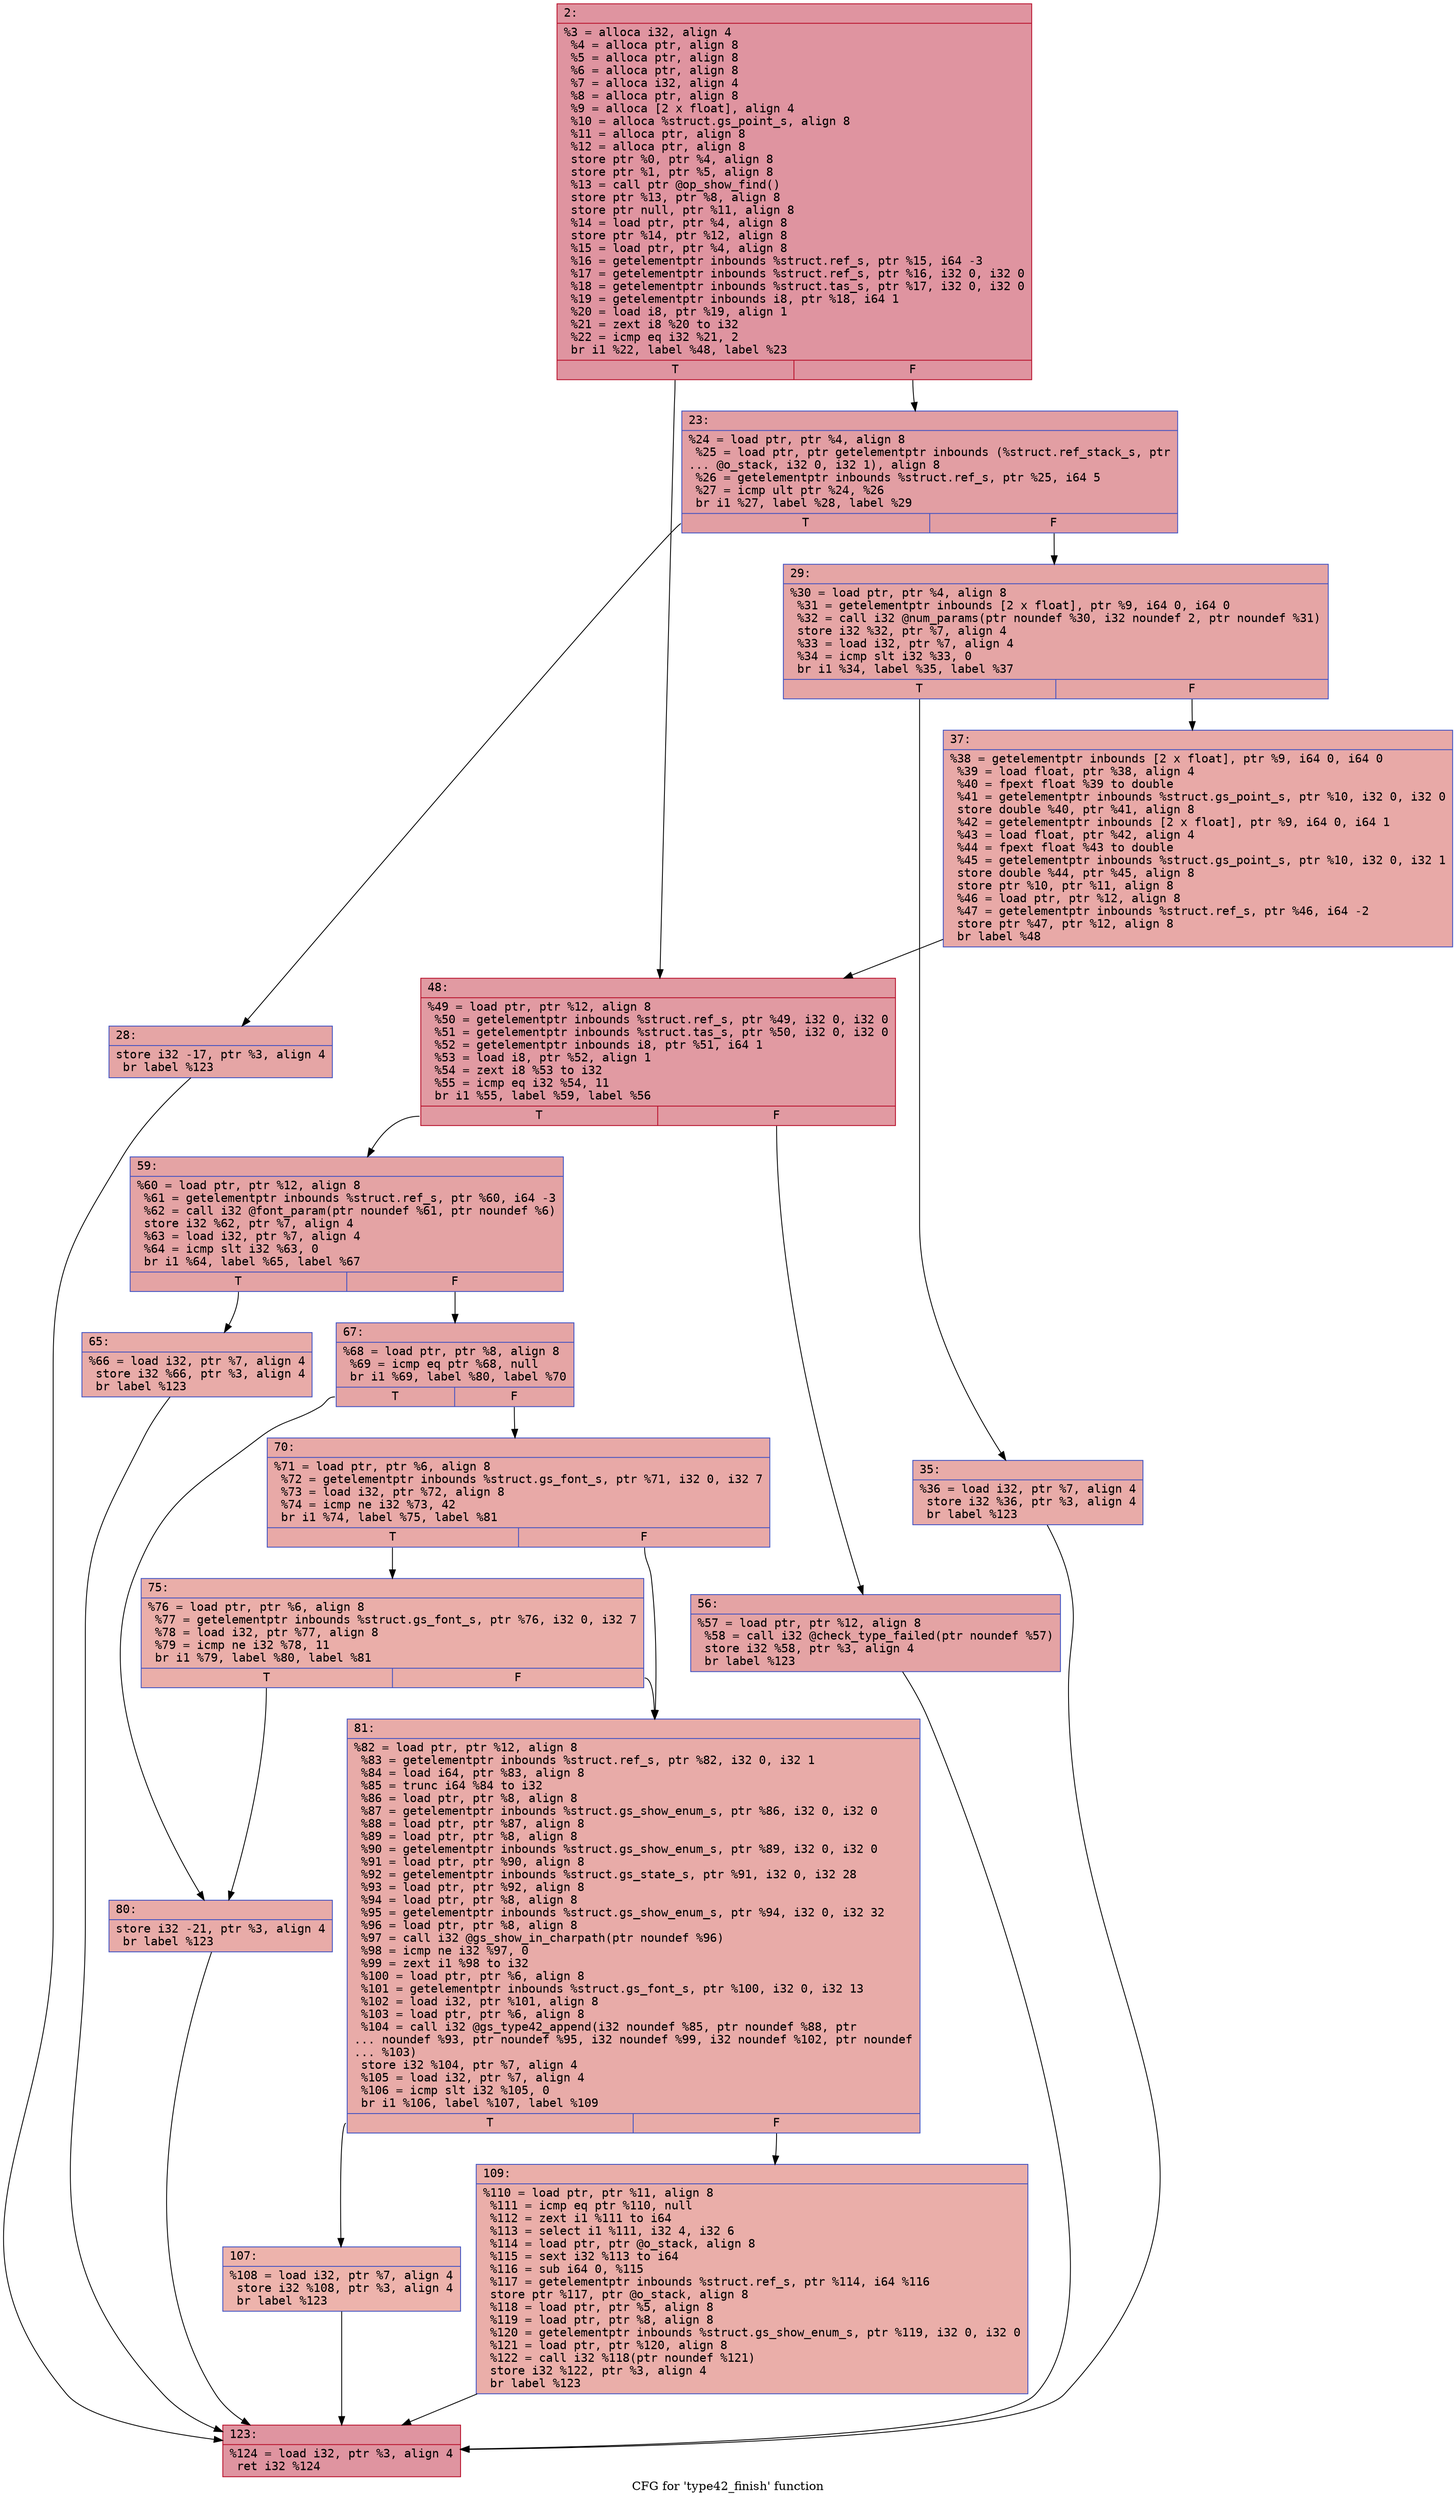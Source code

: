 digraph "CFG for 'type42_finish' function" {
	label="CFG for 'type42_finish' function";

	Node0x60000362ead0 [shape=record,color="#b70d28ff", style=filled, fillcolor="#b70d2870" fontname="Courier",label="{2:\l|  %3 = alloca i32, align 4\l  %4 = alloca ptr, align 8\l  %5 = alloca ptr, align 8\l  %6 = alloca ptr, align 8\l  %7 = alloca i32, align 4\l  %8 = alloca ptr, align 8\l  %9 = alloca [2 x float], align 4\l  %10 = alloca %struct.gs_point_s, align 8\l  %11 = alloca ptr, align 8\l  %12 = alloca ptr, align 8\l  store ptr %0, ptr %4, align 8\l  store ptr %1, ptr %5, align 8\l  %13 = call ptr @op_show_find()\l  store ptr %13, ptr %8, align 8\l  store ptr null, ptr %11, align 8\l  %14 = load ptr, ptr %4, align 8\l  store ptr %14, ptr %12, align 8\l  %15 = load ptr, ptr %4, align 8\l  %16 = getelementptr inbounds %struct.ref_s, ptr %15, i64 -3\l  %17 = getelementptr inbounds %struct.ref_s, ptr %16, i32 0, i32 0\l  %18 = getelementptr inbounds %struct.tas_s, ptr %17, i32 0, i32 0\l  %19 = getelementptr inbounds i8, ptr %18, i64 1\l  %20 = load i8, ptr %19, align 1\l  %21 = zext i8 %20 to i32\l  %22 = icmp eq i32 %21, 2\l  br i1 %22, label %48, label %23\l|{<s0>T|<s1>F}}"];
	Node0x60000362ead0:s0 -> Node0x60000362ecb0[tooltip="2 -> 48\nProbability 50.00%" ];
	Node0x60000362ead0:s1 -> Node0x60000362eb20[tooltip="2 -> 23\nProbability 50.00%" ];
	Node0x60000362eb20 [shape=record,color="#3d50c3ff", style=filled, fillcolor="#be242e70" fontname="Courier",label="{23:\l|  %24 = load ptr, ptr %4, align 8\l  %25 = load ptr, ptr getelementptr inbounds (%struct.ref_stack_s, ptr\l... @o_stack, i32 0, i32 1), align 8\l  %26 = getelementptr inbounds %struct.ref_s, ptr %25, i64 5\l  %27 = icmp ult ptr %24, %26\l  br i1 %27, label %28, label %29\l|{<s0>T|<s1>F}}"];
	Node0x60000362eb20:s0 -> Node0x60000362eb70[tooltip="23 -> 28\nProbability 50.00%" ];
	Node0x60000362eb20:s1 -> Node0x60000362ebc0[tooltip="23 -> 29\nProbability 50.00%" ];
	Node0x60000362eb70 [shape=record,color="#3d50c3ff", style=filled, fillcolor="#c5333470" fontname="Courier",label="{28:\l|  store i32 -17, ptr %3, align 4\l  br label %123\l}"];
	Node0x60000362eb70 -> Node0x60000362f020[tooltip="28 -> 123\nProbability 100.00%" ];
	Node0x60000362ebc0 [shape=record,color="#3d50c3ff", style=filled, fillcolor="#c5333470" fontname="Courier",label="{29:\l|  %30 = load ptr, ptr %4, align 8\l  %31 = getelementptr inbounds [2 x float], ptr %9, i64 0, i64 0\l  %32 = call i32 @num_params(ptr noundef %30, i32 noundef 2, ptr noundef %31)\l  store i32 %32, ptr %7, align 4\l  %33 = load i32, ptr %7, align 4\l  %34 = icmp slt i32 %33, 0\l  br i1 %34, label %35, label %37\l|{<s0>T|<s1>F}}"];
	Node0x60000362ebc0:s0 -> Node0x60000362ec10[tooltip="29 -> 35\nProbability 37.50%" ];
	Node0x60000362ebc0:s1 -> Node0x60000362ec60[tooltip="29 -> 37\nProbability 62.50%" ];
	Node0x60000362ec10 [shape=record,color="#3d50c3ff", style=filled, fillcolor="#cc403a70" fontname="Courier",label="{35:\l|  %36 = load i32, ptr %7, align 4\l  store i32 %36, ptr %3, align 4\l  br label %123\l}"];
	Node0x60000362ec10 -> Node0x60000362f020[tooltip="35 -> 123\nProbability 100.00%" ];
	Node0x60000362ec60 [shape=record,color="#3d50c3ff", style=filled, fillcolor="#ca3b3770" fontname="Courier",label="{37:\l|  %38 = getelementptr inbounds [2 x float], ptr %9, i64 0, i64 0\l  %39 = load float, ptr %38, align 4\l  %40 = fpext float %39 to double\l  %41 = getelementptr inbounds %struct.gs_point_s, ptr %10, i32 0, i32 0\l  store double %40, ptr %41, align 8\l  %42 = getelementptr inbounds [2 x float], ptr %9, i64 0, i64 1\l  %43 = load float, ptr %42, align 4\l  %44 = fpext float %43 to double\l  %45 = getelementptr inbounds %struct.gs_point_s, ptr %10, i32 0, i32 1\l  store double %44, ptr %45, align 8\l  store ptr %10, ptr %11, align 8\l  %46 = load ptr, ptr %12, align 8\l  %47 = getelementptr inbounds %struct.ref_s, ptr %46, i64 -2\l  store ptr %47, ptr %12, align 8\l  br label %48\l}"];
	Node0x60000362ec60 -> Node0x60000362ecb0[tooltip="37 -> 48\nProbability 100.00%" ];
	Node0x60000362ecb0 [shape=record,color="#b70d28ff", style=filled, fillcolor="#bb1b2c70" fontname="Courier",label="{48:\l|  %49 = load ptr, ptr %12, align 8\l  %50 = getelementptr inbounds %struct.ref_s, ptr %49, i32 0, i32 0\l  %51 = getelementptr inbounds %struct.tas_s, ptr %50, i32 0, i32 0\l  %52 = getelementptr inbounds i8, ptr %51, i64 1\l  %53 = load i8, ptr %52, align 1\l  %54 = zext i8 %53 to i32\l  %55 = icmp eq i32 %54, 11\l  br i1 %55, label %59, label %56\l|{<s0>T|<s1>F}}"];
	Node0x60000362ecb0:s0 -> Node0x60000362ed50[tooltip="48 -> 59\nProbability 50.00%" ];
	Node0x60000362ecb0:s1 -> Node0x60000362ed00[tooltip="48 -> 56\nProbability 50.00%" ];
	Node0x60000362ed00 [shape=record,color="#3d50c3ff", style=filled, fillcolor="#c32e3170" fontname="Courier",label="{56:\l|  %57 = load ptr, ptr %12, align 8\l  %58 = call i32 @check_type_failed(ptr noundef %57)\l  store i32 %58, ptr %3, align 4\l  br label %123\l}"];
	Node0x60000362ed00 -> Node0x60000362f020[tooltip="56 -> 123\nProbability 100.00%" ];
	Node0x60000362ed50 [shape=record,color="#3d50c3ff", style=filled, fillcolor="#c32e3170" fontname="Courier",label="{59:\l|  %60 = load ptr, ptr %12, align 8\l  %61 = getelementptr inbounds %struct.ref_s, ptr %60, i64 -3\l  %62 = call i32 @font_param(ptr noundef %61, ptr noundef %6)\l  store i32 %62, ptr %7, align 4\l  %63 = load i32, ptr %7, align 4\l  %64 = icmp slt i32 %63, 0\l  br i1 %64, label %65, label %67\l|{<s0>T|<s1>F}}"];
	Node0x60000362ed50:s0 -> Node0x60000362eda0[tooltip="59 -> 65\nProbability 37.50%" ];
	Node0x60000362ed50:s1 -> Node0x60000362edf0[tooltip="59 -> 67\nProbability 62.50%" ];
	Node0x60000362eda0 [shape=record,color="#3d50c3ff", style=filled, fillcolor="#cc403a70" fontname="Courier",label="{65:\l|  %66 = load i32, ptr %7, align 4\l  store i32 %66, ptr %3, align 4\l  br label %123\l}"];
	Node0x60000362eda0 -> Node0x60000362f020[tooltip="65 -> 123\nProbability 100.00%" ];
	Node0x60000362edf0 [shape=record,color="#3d50c3ff", style=filled, fillcolor="#c5333470" fontname="Courier",label="{67:\l|  %68 = load ptr, ptr %8, align 8\l  %69 = icmp eq ptr %68, null\l  br i1 %69, label %80, label %70\l|{<s0>T|<s1>F}}"];
	Node0x60000362edf0:s0 -> Node0x60000362eee0[tooltip="67 -> 80\nProbability 37.50%" ];
	Node0x60000362edf0:s1 -> Node0x60000362ee40[tooltip="67 -> 70\nProbability 62.50%" ];
	Node0x60000362ee40 [shape=record,color="#3d50c3ff", style=filled, fillcolor="#ca3b3770" fontname="Courier",label="{70:\l|  %71 = load ptr, ptr %6, align 8\l  %72 = getelementptr inbounds %struct.gs_font_s, ptr %71, i32 0, i32 7\l  %73 = load i32, ptr %72, align 8\l  %74 = icmp ne i32 %73, 42\l  br i1 %74, label %75, label %81\l|{<s0>T|<s1>F}}"];
	Node0x60000362ee40:s0 -> Node0x60000362ee90[tooltip="70 -> 75\nProbability 50.00%" ];
	Node0x60000362ee40:s1 -> Node0x60000362ef30[tooltip="70 -> 81\nProbability 50.00%" ];
	Node0x60000362ee90 [shape=record,color="#3d50c3ff", style=filled, fillcolor="#d0473d70" fontname="Courier",label="{75:\l|  %76 = load ptr, ptr %6, align 8\l  %77 = getelementptr inbounds %struct.gs_font_s, ptr %76, i32 0, i32 7\l  %78 = load i32, ptr %77, align 8\l  %79 = icmp ne i32 %78, 11\l  br i1 %79, label %80, label %81\l|{<s0>T|<s1>F}}"];
	Node0x60000362ee90:s0 -> Node0x60000362eee0[tooltip="75 -> 80\nProbability 50.00%" ];
	Node0x60000362ee90:s1 -> Node0x60000362ef30[tooltip="75 -> 81\nProbability 50.00%" ];
	Node0x60000362eee0 [shape=record,color="#3d50c3ff", style=filled, fillcolor="#cc403a70" fontname="Courier",label="{80:\l|  store i32 -21, ptr %3, align 4\l  br label %123\l}"];
	Node0x60000362eee0 -> Node0x60000362f020[tooltip="80 -> 123\nProbability 100.00%" ];
	Node0x60000362ef30 [shape=record,color="#3d50c3ff", style=filled, fillcolor="#cc403a70" fontname="Courier",label="{81:\l|  %82 = load ptr, ptr %12, align 8\l  %83 = getelementptr inbounds %struct.ref_s, ptr %82, i32 0, i32 1\l  %84 = load i64, ptr %83, align 8\l  %85 = trunc i64 %84 to i32\l  %86 = load ptr, ptr %8, align 8\l  %87 = getelementptr inbounds %struct.gs_show_enum_s, ptr %86, i32 0, i32 0\l  %88 = load ptr, ptr %87, align 8\l  %89 = load ptr, ptr %8, align 8\l  %90 = getelementptr inbounds %struct.gs_show_enum_s, ptr %89, i32 0, i32 0\l  %91 = load ptr, ptr %90, align 8\l  %92 = getelementptr inbounds %struct.gs_state_s, ptr %91, i32 0, i32 28\l  %93 = load ptr, ptr %92, align 8\l  %94 = load ptr, ptr %8, align 8\l  %95 = getelementptr inbounds %struct.gs_show_enum_s, ptr %94, i32 0, i32 32\l  %96 = load ptr, ptr %8, align 8\l  %97 = call i32 @gs_show_in_charpath(ptr noundef %96)\l  %98 = icmp ne i32 %97, 0\l  %99 = zext i1 %98 to i32\l  %100 = load ptr, ptr %6, align 8\l  %101 = getelementptr inbounds %struct.gs_font_s, ptr %100, i32 0, i32 13\l  %102 = load i32, ptr %101, align 8\l  %103 = load ptr, ptr %6, align 8\l  %104 = call i32 @gs_type42_append(i32 noundef %85, ptr noundef %88, ptr\l... noundef %93, ptr noundef %95, i32 noundef %99, i32 noundef %102, ptr noundef\l... %103)\l  store i32 %104, ptr %7, align 4\l  %105 = load i32, ptr %7, align 4\l  %106 = icmp slt i32 %105, 0\l  br i1 %106, label %107, label %109\l|{<s0>T|<s1>F}}"];
	Node0x60000362ef30:s0 -> Node0x60000362ef80[tooltip="81 -> 107\nProbability 37.50%" ];
	Node0x60000362ef30:s1 -> Node0x60000362efd0[tooltip="81 -> 109\nProbability 62.50%" ];
	Node0x60000362ef80 [shape=record,color="#3d50c3ff", style=filled, fillcolor="#d6524470" fontname="Courier",label="{107:\l|  %108 = load i32, ptr %7, align 4\l  store i32 %108, ptr %3, align 4\l  br label %123\l}"];
	Node0x60000362ef80 -> Node0x60000362f020[tooltip="107 -> 123\nProbability 100.00%" ];
	Node0x60000362efd0 [shape=record,color="#3d50c3ff", style=filled, fillcolor="#d0473d70" fontname="Courier",label="{109:\l|  %110 = load ptr, ptr %11, align 8\l  %111 = icmp eq ptr %110, null\l  %112 = zext i1 %111 to i64\l  %113 = select i1 %111, i32 4, i32 6\l  %114 = load ptr, ptr @o_stack, align 8\l  %115 = sext i32 %113 to i64\l  %116 = sub i64 0, %115\l  %117 = getelementptr inbounds %struct.ref_s, ptr %114, i64 %116\l  store ptr %117, ptr @o_stack, align 8\l  %118 = load ptr, ptr %5, align 8\l  %119 = load ptr, ptr %8, align 8\l  %120 = getelementptr inbounds %struct.gs_show_enum_s, ptr %119, i32 0, i32 0\l  %121 = load ptr, ptr %120, align 8\l  %122 = call i32 %118(ptr noundef %121)\l  store i32 %122, ptr %3, align 4\l  br label %123\l}"];
	Node0x60000362efd0 -> Node0x60000362f020[tooltip="109 -> 123\nProbability 100.00%" ];
	Node0x60000362f020 [shape=record,color="#b70d28ff", style=filled, fillcolor="#b70d2870" fontname="Courier",label="{123:\l|  %124 = load i32, ptr %3, align 4\l  ret i32 %124\l}"];
}
